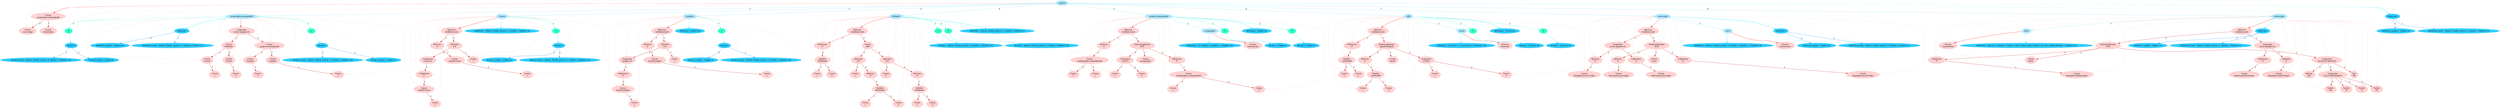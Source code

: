 digraph g{node_19169 [shape="ellipse", style="filled", color="#ffd1d1", fontname="Times", label="Composition
{mouse:$graphics:$}" ]
node_19171 [shape="ellipse", style="filled", color="#ffd1d1", fontname="Times", label="Custom
both$and$" ]
node_19173 [shape="ellipse", style="filled", color="#ffd1d1", fontname="Times", label="Custom
$.mouse" ]
node_19175 [shape="ellipse", style="filled", color="#ffd1d1", fontname="Times", label="Custom
a" ]
node_19178 [shape="ellipse", style="filled", color="#ffd1d1", fontname="Times", label="Custom
$.mouse" ]
node_19180 [shape="ellipse", style="filled", color="#ffd1d1", fontname="Times", label="Custom
b" ]
node_19185 [shape="ellipse", style="filled", color="#ffd1d1", fontname="Times", label="Custom
graphicscontaining$and$" ]
node_19187 [shape="ellipse", style="filled", color="#ffd1d1", fontname="Times", label="Custom
$.graphics" ]
node_19189 [shape="ellipse", style="filled", color="#ffd1d1", fontname="Times", label="Custom
a" ]
node_19192 [shape="ellipse", style="filled", color="#ffd1d1", fontname="Times", label="Custom
$.graphics" ]
node_19194 [shape="ellipse", style="filled", color="#ffd1d1", fontname="Times", label="Custom
b" ]
node_19217 [shape="ellipse", style="filled", color="#ffd1d1", fontname="Times", label="Behaviour
$withbehaviour$" ]
node_19219 [shape="ellipse", style="filled", color="#ffd1d1", fontname="Times", label="Reference
$!" ]
node_19221 [shape="ellipse", style="filled", color="#ffd1d1", fontname="Times", label="Custom
resultof$.mouse" ]
node_19223 [shape="ellipse", style="filled", color="#ffd1d1", fontname="Times", label="Custom
x" ]
node_19227 [shape="ellipse", style="filled", color="#ffd1d1", fontname="Times", label="Affectation
$=$" ]
node_19229 [shape="ellipse", style="filled", color="#ffd1d1", fontname="Times", label="Custom
x" ]
node_19231 [shape="ellipse", style="filled", color="#ffd1d1", fontname="Times", label="Composition
{mouse:$}" ]
node_19233 [shape="ellipse", style="filled", color="#ffd1d1", fontname="Times", label="CoReference
$?" ]
node_19235 [shape="ellipse", style="filled", color="#ffd1d1", fontname="Times", label="Custom
resultof$.mouse" ]
node_19237 [shape="ellipse", style="filled", color="#ffd1d1", fontname="Times", label="Custom
x" ]
node_19262 [shape="ellipse", style="filled", color="#ffd1d1", fontname="Times", label="Behaviour
$withbehaviour$" ]
node_19264 [shape="ellipse", style="filled", color="#ffd1d1", fontname="Times", label="Reference
$!" ]
node_19266 [shape="ellipse", style="filled", color="#ffd1d1", fontname="Times", label="Custom
resultof$.graphics" ]
node_19268 [shape="ellipse", style="filled", color="#ffd1d1", fontname="Times", label="Custom
x" ]
node_19272 [shape="ellipse", style="filled", color="#ffd1d1", fontname="Times", label="Affectation
$=$" ]
node_19274 [shape="ellipse", style="filled", color="#ffd1d1", fontname="Times", label="Custom
x" ]
node_19276 [shape="ellipse", style="filled", color="#ffd1d1", fontname="Times", label="Composition
{graphics:$}" ]
node_19278 [shape="ellipse", style="filled", color="#ffd1d1", fontname="Times", label="CoReference
$?" ]
node_19280 [shape="ellipse", style="filled", color="#ffd1d1", fontname="Times", label="Custom
resultof$.graphics" ]
node_19282 [shape="ellipse", style="filled", color="#ffd1d1", fontname="Times", label="Custom
x" ]
node_19306 [shape="ellipse", style="filled", color="#ffd1d1", fontname="Times", label="Behaviour
$withbehaviour$" ]
node_19308 [shape="ellipse", style="filled", color="#ffd1d1", fontname="Times", label="CoReference
$?" ]
node_19310 [shape="ellipse", style="filled", color="#ffd1d1", fontname="Times", label="Identifier
#both$and$" ]
node_19312 [shape="ellipse", style="filled", color="#ffd1d1", fontname="Times", label="Custom
a" ]
node_19314 [shape="ellipse", style="filled", color="#ffd1d1", fontname="Times", label="Custom
b" ]
node_19319 [shape="ellipse", style="filled", color="#ffd1d1", fontname="Times", label="Custom
all$$" ]
node_19321 [shape="ellipse", style="filled", color="#ffd1d1", fontname="Times", label="Affectation
$=$" ]
node_19323 [shape="ellipse", style="filled", color="#ffd1d1", fontname="Times", label="Custom
a" ]
node_19325 [shape="ellipse", style="filled", color="#ffd1d1", fontname="Times", label="Reference
$!" ]
node_19327 [shape="ellipse", style="filled", color="#ffd1d1", fontname="Times", label="Identifier
#both$and$" ]
node_19329 [shape="ellipse", style="filled", color="#ffd1d1", fontname="Times", label="Custom
a" ]
node_19331 [shape="ellipse", style="filled", color="#ffd1d1", fontname="Times", label="Custom
b" ]
node_19338 [shape="ellipse", style="filled", color="#ffd1d1", fontname="Times", label="Affectation
$=$" ]
node_19340 [shape="ellipse", style="filled", color="#ffd1d1", fontname="Times", label="Custom
b" ]
node_19342 [shape="ellipse", style="filled", color="#ffd1d1", fontname="Times", label="Reference
$!" ]
node_19344 [shape="ellipse", style="filled", color="#ffd1d1", fontname="Times", label="Identifier
#both$and$" ]
node_19346 [shape="ellipse", style="filled", color="#ffd1d1", fontname="Times", label="Custom
a" ]
node_19348 [shape="ellipse", style="filled", color="#ffd1d1", fontname="Times", label="Custom
b" ]
node_19365 [shape="ellipse", style="filled", color="#ffd1d1", fontname="Times", label="Function
functiongroup" ]
node_19382 [shape="ellipse", style="filled", color="#ffd1d1", fontname="Times", label="Behaviour
$withbehaviour$" ]
node_19384 [shape="ellipse", style="filled", color="#ffd1d1", fontname="Times", label="Reference
$!" ]
node_19386 [shape="ellipse", style="filled", color="#ffd1d1", fontname="Times", label="Custom
resultofgraphicscontaining$and$" ]
node_19388 [shape="ellipse", style="filled", color="#ffd1d1", fontname="Times", label="Custom
a" ]
node_19390 [shape="ellipse", style="filled", color="#ffd1d1", fontname="Times", label="Custom
b" ]
node_19395 [shape="ellipse", style="filled", color="#ffd1d1", fontname="Times", label="FunctionApplication
$$=$" ]
node_19397 [shape="ellipse", style="filled", color="#ffd1d1", fontname="Times", label="Custom
groupgraphics" ]
node_19399 [shape="ellipse", style="filled", color="#ffd1d1", fontname="Times", label="Composition
{a:$,b:$}" ]
node_19401 [shape="ellipse", style="filled", color="#ffd1d1", fontname="Times", label="Custom
a" ]
node_19403 [shape="ellipse", style="filled", color="#ffd1d1", fontname="Times", label="Custom
b" ]
node_19407 [shape="ellipse", style="filled", color="#ffd1d1", fontname="Times", label="CoReference
$?" ]
node_19409 [shape="ellipse", style="filled", color="#ffd1d1", fontname="Times", label="Custom
resultofgraphicscontaining$and$" ]
node_19411 [shape="ellipse", style="filled", color="#ffd1d1", fontname="Times", label="Custom
a" ]
node_19413 [shape="ellipse", style="filled", color="#ffd1d1", fontname="Times", label="Custom
b" ]
node_19429 [shape="ellipse", style="filled", color="#ffd1d1", fontname="Times", label="Function
functionall" ]
node_19446 [shape="ellipse", style="filled", color="#ffd1d1", fontname="Times", label="Behaviour
$withbehaviour$" ]
node_19448 [shape="ellipse", style="filled", color="#ffd1d1", fontname="Times", label="CoReference
$?" ]
node_19450 [shape="ellipse", style="filled", color="#ffd1d1", fontname="Times", label="Identifier
variableall$$" ]
node_19452 [shape="ellipse", style="filled", color="#ffd1d1", fontname="Times", label="Custom
a" ]
node_19454 [shape="ellipse", style="filled", color="#ffd1d1", fontname="Times", label="Custom
b" ]
node_19459 [shape="ellipse", style="filled", color="#ffd1d1", fontname="Times", label="FunctionApplication
apply$to$andget$" ]
node_19461 [shape="ellipse", style="filled", color="#ffd1d1", fontname="Times", label="Custom
funcall" ]
node_19463 [shape="ellipse", style="filled", color="#ffd1d1", fontname="Times", label="Reference
$!" ]
node_19465 [shape="ellipse", style="filled", color="#ffd1d1", fontname="Times", label="Identifier
variableall$$" ]
node_19467 [shape="ellipse", style="filled", color="#ffd1d1", fontname="Times", label="Custom
a" ]
node_19469 [shape="ellipse", style="filled", color="#ffd1d1", fontname="Times", label="Custom
b" ]
node_19474 [shape="ellipse", style="filled", color="#ffd1d1", fontname="Times", label="Composition
{a:$b:$}" ]
node_19476 [shape="ellipse", style="filled", color="#ffd1d1", fontname="Times", label="Custom
a" ]
node_19478 [shape="ellipse", style="filled", color="#ffd1d1", fontname="Times", label="Custom
b" ]
node_19493 [shape="ellipse", style="filled", color="#ffd1d1", fontname="Times", label="Function
functioncursor" ]
node_19506 [shape="ellipse", style="filled", color="#ffd1d1", fontname="Times", label="Behaviour
$withbehaviour$" ]
node_19508 [shape="ellipse", style="filled", color="#ffd1d1", fontname="Times", label="Composition
{mouse:$graphics:$}" ]
node_19510 [shape="ellipse", style="filled", color="#ffd1d1", fontname="Times", label="CoReference
$?" ]
node_19512 [shape="ellipse", style="filled", color="#ffd1d1", fontname="Times", label="Custom
themouseforcursorwidget" ]
node_19515 [shape="ellipse", style="filled", color="#ffd1d1", fontname="Times", label="Reference
$!" ]
node_19517 [shape="ellipse", style="filled", color="#ffd1d1", fontname="Times", label="Custom
thegraphicsforcursorwidget" ]
node_19522 [shape="ellipse", style="filled", color="#ffd1d1", fontname="Times", label="FunctionApplication
$$=$" ]
node_19524 [shape="ellipse", style="filled", color="#ffd1d1", fontname="Times", label="Custom
cursor" ]
node_19526 [shape="ellipse", style="filled", color="#ffd1d1", fontname="Times", label="Reference
$!" ]
node_19528 [shape="ellipse", style="filled", color="#ffd1d1", fontname="Times", label="Custom
themouseforcursorwidget" ]
node_19531 [shape="ellipse", style="filled", color="#ffd1d1", fontname="Times", label="CoReference
$?" ]
node_19533 [shape="ellipse", style="filled", color="#ffd1d1", fontname="Times", label="Custom
thegraphicsforcursorwidget" ]
node_19547 [shape="ellipse", style="filled", color="#ffd1d1", fontname="Times", label="Function
functionbutton" ]
node_19560 [shape="ellipse", style="filled", color="#ffd1d1", fontname="Times", label="Behaviour
$withbehaviour$" ]
node_19562 [shape="ellipse", style="filled", color="#ffd1d1", fontname="Times", label="Composition
{mouse:$graphics:$}" ]
node_19564 [shape="ellipse", style="filled", color="#ffd1d1", fontname="Times", label="CoReference
$?" ]
node_19566 [shape="ellipse", style="filled", color="#ffd1d1", fontname="Times", label="Custom
themouseforbuttonwidget" ]
node_19569 [shape="ellipse", style="filled", color="#ffd1d1", fontname="Times", label="Reference
$!" ]
node_19571 [shape="ellipse", style="filled", color="#ffd1d1", fontname="Times", label="Custom
thegraphicsforbuttonwidget" ]
node_19576 [shape="ellipse", style="filled", color="#ffd1d1", fontname="Times", label="FunctionApplication
$$=$" ]
node_19578 [shape="ellipse", style="filled", color="#ffd1d1", fontname="Times", label="Custom
button" ]
node_19580 [shape="ellipse", style="filled", color="#ffd1d1", fontname="Times", label="Composition
{layout:$text:$pushed:$}" ]
node_19582 [shape="ellipse", style="filled", color="#ffd1d1", fontname="Times", label="Composition
{x:$y:$width:$height:$}" ]
node_19584 [shape="ellipse", style="filled", color="#ffd1d1", fontname="Times", label="Number
10" ]
node_19586 [shape="ellipse", style="filled", color="#ffd1d1", fontname="Times", label="Number
10" ]
node_19588 [shape="ellipse", style="filled", color="#ffd1d1", fontname="Times", label="Number
200" ]
node_19590 [shape="ellipse", style="filled", color="#ffd1d1", fontname="Times", label="Number
100" ]
node_19596 [shape="ellipse", style="filled", color="#ffd1d1", fontname="Times", label="Text
OK" ]
node_19598 [shape="ellipse", style="filled", color="#ffd1d1", fontname="Times", label="Boolean
false" ]
node_19603 [shape="ellipse", style="filled", color="#ffd1d1", fontname="Times", label="CoReference
$?" ]
node_19605 [shape="ellipse", style="filled", color="#ffd1d1", fontname="Times", label="Custom
thegraphicsforbuttonwidget" ]
node_19631 [shape="ellipse", style="filled", color="#ffd1d1", fontname="Times", label="Custom
groupwidgetcontaining$and$" ]
node_19633 [shape="ellipse", style="filled", color="#ffd1d1", fontname="Times", label="Custom
buttonwidget" ]
node_19635 [shape="ellipse", style="filled", color="#ffd1d1", fontname="Times", label="Custom
cursorwidget" ]
node_19136 [shape="ellipse", style="filled", color="#afe7ff", fontname="Times", label="simpleUI" ]
node_19137 [shape="ellipse", style="filled", color="#afe7ff", fontname="Times", label="groupwidgetcontaining$and$" ]
node_19202 [shape="ellipse", style="filled", color="#afe7ff", fontname="Times", label="$.mouse" ]
node_19247 [shape="ellipse", style="filled", color="#afe7ff", fontname="Times", label="$.graphics" ]
node_19292 [shape="ellipse", style="filled", color="#afe7ff", fontname="Times", label="both$and$" ]
node_19360 [shape="ellipse", style="filled", color="#afe7ff", fontname="Times", label="graphicscontaining$and$" ]
node_19361 [shape="ellipse", style="filled", color="#afe7ff", fontname="Times", label="groupgraphics" ]
node_19424 [shape="ellipse", style="filled", color="#afe7ff", fontname="Times", label="all$$" ]
node_19425 [shape="ellipse", style="filled", color="#afe7ff", fontname="Times", label="funcall" ]
node_19488 [shape="ellipse", style="filled", color="#afe7ff", fontname="Times", label="cursorwidget" ]
node_19489 [shape="ellipse", style="filled", color="#afe7ff", fontname="Times", label="cursor" ]
node_19542 [shape="ellipse", style="filled", color="#afe7ff", fontname="Times", label="buttonwidget" ]
node_19543 [shape="ellipse", style="filled", color="#afe7ff", fontname="Times", label="button" ]
node_19138 [shape="ellipse", style="filled", color="#2fffc7", fontname="Times", label="a" ]
node_19148 [shape="ellipse", style="filled", color="#2fffc7", fontname="Times", label="b" ]
node_19203 [shape="ellipse", style="filled", color="#2fffc7", fontname="Times", label="x" ]
node_19248 [shape="ellipse", style="filled", color="#2fffc7", fontname="Times", label="x" ]
node_19293 [shape="ellipse", style="filled", color="#2fffc7", fontname="Times", label="a" ]
node_19297 [shape="ellipse", style="filled", color="#2fffc7", fontname="Times", label="b" ]
node_19369 [shape="ellipse", style="filled", color="#2fffc7", fontname="Times", label="a" ]
node_19373 [shape="ellipse", style="filled", color="#2fffc7", fontname="Times", label="b" ]
node_19433 [shape="ellipse", style="filled", color="#2fffc7", fontname="Times", label="a" ]
node_19437 [shape="ellipse", style="filled", color="#2fffc7", fontname="Times", label="b" ]
node_19139 [shape="ellipse", style="filled", color="#2fcdff", fontname="Times", label="theArgs.a" ]
node_19140 [shape="ellipse", style="filled", color="#2fcdff", fontname="Times", label="theArgs.a.mouse : {buttons: Number, position: {x: Number, y: Number}} out" ]
node_19142 [shape="ellipse", style="filled", color="#2fcdff", fontname="Times", label="theArgs.a.graphics : Graphics in" ]
node_19149 [shape="ellipse", style="filled", color="#2fcdff", fontname="Times", label="theArgs.b" ]
node_19150 [shape="ellipse", style="filled", color="#2fcdff", fontname="Times", label="theArgs.b.mouse : {buttons: Number, position: {x: Number, y: Number}} out" ]
node_19152 [shape="ellipse", style="filled", color="#2fcdff", fontname="Times", label="theArgs.b.graphics : Graphics in" ]
node_19160 [shape="ellipse", style="filled", color="#2fcdff", fontname="Times", label="theInterface" ]
node_19161 [shape="ellipse", style="filled", color="#2fcdff", fontname="Times", label="theInterface.mouse : {buttons: Number, position: {x: Number, y: Number}} in" ]
node_19163 [shape="ellipse", style="filled", color="#2fcdff", fontname="Times", label="theInterface.graphics : Graphics out" ]
node_19204 [shape="ellipse", style="filled", color="#2fcdff", fontname="Times", label="theArgs.x" ]
node_19205 [shape="ellipse", style="filled", color="#2fcdff", fontname="Times", label="theArgs.x.mouse : {buttons: Number, position: {x: Number, y: Number}} out" ]
node_19207 [shape="ellipse", style="filled", color="#2fcdff", fontname="Times", label="theArgs.x.graphics : Graphics in" ]
node_19214 [shape="ellipse", style="filled", color="#2fcdff", fontname="Times", label="theInterface : {buttons: Number, position: {x: Number, y: Number}} in" ]
node_19249 [shape="ellipse", style="filled", color="#2fcdff", fontname="Times", label="theArgs.x" ]
node_19250 [shape="ellipse", style="filled", color="#2fcdff", fontname="Times", label="theArgs.x.mouse : {buttons: Number, position: {x: Number, y: Number}} out" ]
node_19252 [shape="ellipse", style="filled", color="#2fcdff", fontname="Times", label="theArgs.x.graphics : Graphics in" ]
node_19259 [shape="ellipse", style="filled", color="#2fcdff", fontname="Times", label="theInterface : Graphics out" ]
node_19294 [shape="ellipse", style="filled", color="#2fcdff", fontname="Times", label="theArgs.a : {buttons: Number, position: {x: Number, y: Number}} out" ]
node_19298 [shape="ellipse", style="filled", color="#2fcdff", fontname="Times", label="theArgs.b : {buttons: Number, position: {x: Number, y: Number}} out" ]
node_19303 [shape="ellipse", style="filled", color="#2fcdff", fontname="Times", label="theInterface : {buttons: Number, position: {x: Number, y: Number}} in" ]
node_19362 [shape="ellipse", style="filled", color="#2fcdff", fontname="Times", label="theInterface : {{a: Graphics, b: Graphics} -> Graphics} out" ]
node_19370 [shape="ellipse", style="filled", color="#2fcdff", fontname="Times", label="theArgs.a : Graphics in" ]
node_19374 [shape="ellipse", style="filled", color="#2fcdff", fontname="Times", label="theArgs.b : Graphics in" ]
node_19379 [shape="ellipse", style="filled", color="#2fcdff", fontname="Times", label="theInterface : Graphics out" ]
node_19426 [shape="ellipse", style="filled", color="#2fcdff", fontname="Times", label="theInterface : {Activation -> {a: Activation, b: Activation}} out" ]
node_19434 [shape="ellipse", style="filled", color="#2fcdff", fontname="Times", label="theArgs.a : Activation out" ]
node_19438 [shape="ellipse", style="filled", color="#2fcdff", fontname="Times", label="theArgs.b : Activation out" ]
node_19443 [shape="ellipse", style="filled", color="#2fcdff", fontname="Times", label="theInterface : Activation in" ]
node_19490 [shape="ellipse", style="filled", color="#2fcdff", fontname="Times", label="theInterface : {{buttons: Number, position: {x: Number, y: Number}} -> Graphics} out" ]
node_19497 [shape="ellipse", style="filled", color="#2fcdff", fontname="Times", label="theInterface" ]
node_19498 [shape="ellipse", style="filled", color="#2fcdff", fontname="Times", label="theInterface.mouse : {buttons: Number, position: {x: Number, y: Number}} in" ]
node_19500 [shape="ellipse", style="filled", color="#2fcdff", fontname="Times", label="theInterface.graphics : Graphics out" ]
node_19544 [shape="ellipse", style="filled", color="#2fcdff", fontname="Times", label="theInterface : {{layout: {x: Number, y: Number, width: Number, height: Number}, text: Text, pushed: Boolean} -> Graphics} out" ]
node_19551 [shape="ellipse", style="filled", color="#2fcdff", fontname="Times", label="theInterface" ]
node_19552 [shape="ellipse", style="filled", color="#2fcdff", fontname="Times", label="theInterface.mouse : {buttons: Number, position: {x: Number, y: Number}} in" ]
node_19554 [shape="ellipse", style="filled", color="#2fcdff", fontname="Times", label="theInterface.graphics : Graphics out" ]
node_19622 [shape="ellipse", style="filled", color="#2fcdff", fontname="Times", label="theInterface" ]
node_19623 [shape="ellipse", style="filled", color="#2fcdff", fontname="Times", label="theInterface.mouse : {buttons: Number, position: {x: Number, y: Number}} in" ]
node_19625 [shape="ellipse", style="filled", color="#2fcdff", fontname="Times", label="theInterface.graphics : Graphics out" ]
node_19173 -> node_19175 [dir=forward, arrowHead=normal, fontname="Times-Italic", arrowsize=1, color="#d00000", label="1",  headlabel="", taillabel="" ]
node_19178 -> node_19180 [dir=forward, arrowHead=normal, fontname="Times-Italic", arrowsize=1, color="#d00000", label="1",  headlabel="", taillabel="" ]
node_19171 -> node_19173 [dir=forward, arrowHead=normal, fontname="Times-Italic", arrowsize=1, color="#d00000", label="1",  headlabel="", taillabel="" ]
node_19171 -> node_19178 [dir=forward, arrowHead=normal, fontname="Times-Italic", arrowsize=1, color="#d00000", label="2",  headlabel="", taillabel="" ]
node_19187 -> node_19189 [dir=forward, arrowHead=normal, fontname="Times-Italic", arrowsize=1, color="#d00000", label="1",  headlabel="", taillabel="" ]
node_19192 -> node_19194 [dir=forward, arrowHead=normal, fontname="Times-Italic", arrowsize=1, color="#d00000", label="1",  headlabel="", taillabel="" ]
node_19185 -> node_19187 [dir=forward, arrowHead=normal, fontname="Times-Italic", arrowsize=1, color="#d00000", label="1",  headlabel="", taillabel="" ]
node_19185 -> node_19192 [dir=forward, arrowHead=normal, fontname="Times-Italic", arrowsize=1, color="#d00000", label="2",  headlabel="", taillabel="" ]
node_19169 -> node_19171 [dir=forward, arrowHead=normal, fontname="Times-Italic", arrowsize=1, color="#d00000", label="1",  headlabel="", taillabel="" ]
node_19169 -> node_19185 [dir=forward, arrowHead=normal, fontname="Times-Italic", arrowsize=1, color="#d00000", label="2",  headlabel="", taillabel="" ]
node_19221 -> node_19223 [dir=forward, arrowHead=normal, fontname="Times-Italic", arrowsize=1, color="#d00000", label="1",  headlabel="", taillabel="" ]
node_19219 -> node_19221 [dir=forward, arrowHead=normal, fontname="Times-Italic", arrowsize=1, color="#d00000", label="1",  headlabel="", taillabel="" ]
node_19235 -> node_19237 [dir=forward, arrowHead=normal, fontname="Times-Italic", arrowsize=1, color="#d00000", label="1",  headlabel="", taillabel="" ]
node_19233 -> node_19235 [dir=forward, arrowHead=normal, fontname="Times-Italic", arrowsize=1, color="#d00000", label="1",  headlabel="", taillabel="" ]
node_19231 -> node_19233 [dir=forward, arrowHead=normal, fontname="Times-Italic", arrowsize=1, color="#d00000", label="1",  headlabel="", taillabel="" ]
node_19227 -> node_19229 [dir=forward, arrowHead=normal, fontname="Times-Italic", arrowsize=1, color="#d00000", label="1",  headlabel="", taillabel="" ]
node_19227 -> node_19231 [dir=forward, arrowHead=normal, fontname="Times-Italic", arrowsize=1, color="#d00000", label="2",  headlabel="", taillabel="" ]
node_19217 -> node_19219 [dir=forward, arrowHead=normal, fontname="Times-Italic", arrowsize=1, color="#d00000", label="1",  headlabel="", taillabel="" ]
node_19217 -> node_19227 [dir=forward, arrowHead=normal, fontname="Times-Italic", arrowsize=1, color="#d00000", label="2",  headlabel="", taillabel="" ]
node_19266 -> node_19268 [dir=forward, arrowHead=normal, fontname="Times-Italic", arrowsize=1, color="#d00000", label="1",  headlabel="", taillabel="" ]
node_19264 -> node_19266 [dir=forward, arrowHead=normal, fontname="Times-Italic", arrowsize=1, color="#d00000", label="1",  headlabel="", taillabel="" ]
node_19280 -> node_19282 [dir=forward, arrowHead=normal, fontname="Times-Italic", arrowsize=1, color="#d00000", label="1",  headlabel="", taillabel="" ]
node_19278 -> node_19280 [dir=forward, arrowHead=normal, fontname="Times-Italic", arrowsize=1, color="#d00000", label="1",  headlabel="", taillabel="" ]
node_19276 -> node_19278 [dir=forward, arrowHead=normal, fontname="Times-Italic", arrowsize=1, color="#d00000", label="1",  headlabel="", taillabel="" ]
node_19272 -> node_19274 [dir=forward, arrowHead=normal, fontname="Times-Italic", arrowsize=1, color="#d00000", label="1",  headlabel="", taillabel="" ]
node_19272 -> node_19276 [dir=forward, arrowHead=normal, fontname="Times-Italic", arrowsize=1, color="#d00000", label="2",  headlabel="", taillabel="" ]
node_19262 -> node_19264 [dir=forward, arrowHead=normal, fontname="Times-Italic", arrowsize=1, color="#d00000", label="1",  headlabel="", taillabel="" ]
node_19262 -> node_19272 [dir=forward, arrowHead=normal, fontname="Times-Italic", arrowsize=1, color="#d00000", label="2",  headlabel="", taillabel="" ]
node_19310 -> node_19312 [dir=forward, arrowHead=normal, fontname="Times-Italic", arrowsize=1, color="#d00000", label="1",  headlabel="", taillabel="" ]
node_19310 -> node_19314 [dir=forward, arrowHead=normal, fontname="Times-Italic", arrowsize=1, color="#d00000", label="2",  headlabel="", taillabel="" ]
node_19308 -> node_19310 [dir=forward, arrowHead=normal, fontname="Times-Italic", arrowsize=1, color="#d00000", label="1",  headlabel="", taillabel="" ]
node_19327 -> node_19329 [dir=forward, arrowHead=normal, fontname="Times-Italic", arrowsize=1, color="#d00000", label="1",  headlabel="", taillabel="" ]
node_19327 -> node_19331 [dir=forward, arrowHead=normal, fontname="Times-Italic", arrowsize=1, color="#d00000", label="2",  headlabel="", taillabel="" ]
node_19325 -> node_19327 [dir=forward, arrowHead=normal, fontname="Times-Italic", arrowsize=1, color="#d00000", label="1",  headlabel="", taillabel="" ]
node_19321 -> node_19323 [dir=forward, arrowHead=normal, fontname="Times-Italic", arrowsize=1, color="#d00000", label="1",  headlabel="", taillabel="" ]
node_19321 -> node_19325 [dir=forward, arrowHead=normal, fontname="Times-Italic", arrowsize=1, color="#d00000", label="2",  headlabel="", taillabel="" ]
node_19344 -> node_19346 [dir=forward, arrowHead=normal, fontname="Times-Italic", arrowsize=1, color="#d00000", label="1",  headlabel="", taillabel="" ]
node_19344 -> node_19348 [dir=forward, arrowHead=normal, fontname="Times-Italic", arrowsize=1, color="#d00000", label="2",  headlabel="", taillabel="" ]
node_19342 -> node_19344 [dir=forward, arrowHead=normal, fontname="Times-Italic", arrowsize=1, color="#d00000", label="1",  headlabel="", taillabel="" ]
node_19338 -> node_19340 [dir=forward, arrowHead=normal, fontname="Times-Italic", arrowsize=1, color="#d00000", label="1",  headlabel="", taillabel="" ]
node_19338 -> node_19342 [dir=forward, arrowHead=normal, fontname="Times-Italic", arrowsize=1, color="#d00000", label="2",  headlabel="", taillabel="" ]
node_19319 -> node_19321 [dir=forward, arrowHead=normal, fontname="Times-Italic", arrowsize=1, color="#d00000", label="1",  headlabel="", taillabel="" ]
node_19319 -> node_19338 [dir=forward, arrowHead=normal, fontname="Times-Italic", arrowsize=1, color="#d00000", label="2",  headlabel="", taillabel="" ]
node_19306 -> node_19308 [dir=forward, arrowHead=normal, fontname="Times-Italic", arrowsize=1, color="#d00000", label="1",  headlabel="", taillabel="" ]
node_19306 -> node_19319 [dir=forward, arrowHead=normal, fontname="Times-Italic", arrowsize=1, color="#d00000", label="2",  headlabel="", taillabel="" ]
node_19386 -> node_19388 [dir=forward, arrowHead=normal, fontname="Times-Italic", arrowsize=1, color="#d00000", label="1",  headlabel="", taillabel="" ]
node_19386 -> node_19390 [dir=forward, arrowHead=normal, fontname="Times-Italic", arrowsize=1, color="#d00000", label="2",  headlabel="", taillabel="" ]
node_19384 -> node_19386 [dir=forward, arrowHead=normal, fontname="Times-Italic", arrowsize=1, color="#d00000", label="1",  headlabel="", taillabel="" ]
node_19399 -> node_19401 [dir=forward, arrowHead=normal, fontname="Times-Italic", arrowsize=1, color="#d00000", label="1",  headlabel="", taillabel="" ]
node_19399 -> node_19403 [dir=forward, arrowHead=normal, fontname="Times-Italic", arrowsize=1, color="#d00000", label="2",  headlabel="", taillabel="" ]
node_19409 -> node_19411 [dir=forward, arrowHead=normal, fontname="Times-Italic", arrowsize=1, color="#d00000", label="1",  headlabel="", taillabel="" ]
node_19409 -> node_19413 [dir=forward, arrowHead=normal, fontname="Times-Italic", arrowsize=1, color="#d00000", label="2",  headlabel="", taillabel="" ]
node_19407 -> node_19409 [dir=forward, arrowHead=normal, fontname="Times-Italic", arrowsize=1, color="#d00000", label="1",  headlabel="", taillabel="" ]
node_19395 -> node_19397 [dir=forward, arrowHead=normal, fontname="Times-Italic", arrowsize=1, color="#d00000", label="1",  headlabel="", taillabel="" ]
node_19395 -> node_19399 [dir=forward, arrowHead=normal, fontname="Times-Italic", arrowsize=1, color="#d00000", label="2",  headlabel="", taillabel="" ]
node_19395 -> node_19407 [dir=forward, arrowHead=normal, fontname="Times-Italic", arrowsize=1, color="#d00000", label="3",  headlabel="", taillabel="" ]
node_19382 -> node_19384 [dir=forward, arrowHead=normal, fontname="Times-Italic", arrowsize=1, color="#d00000", label="1",  headlabel="", taillabel="" ]
node_19382 -> node_19395 [dir=forward, arrowHead=normal, fontname="Times-Italic", arrowsize=1, color="#d00000", label="2",  headlabel="", taillabel="" ]
node_19450 -> node_19452 [dir=forward, arrowHead=normal, fontname="Times-Italic", arrowsize=1, color="#d00000", label="1",  headlabel="", taillabel="" ]
node_19450 -> node_19454 [dir=forward, arrowHead=normal, fontname="Times-Italic", arrowsize=1, color="#d00000", label="2",  headlabel="", taillabel="" ]
node_19448 -> node_19450 [dir=forward, arrowHead=normal, fontname="Times-Italic", arrowsize=1, color="#d00000", label="1",  headlabel="", taillabel="" ]
node_19465 -> node_19467 [dir=forward, arrowHead=normal, fontname="Times-Italic", arrowsize=1, color="#d00000", label="1",  headlabel="", taillabel="" ]
node_19465 -> node_19469 [dir=forward, arrowHead=normal, fontname="Times-Italic", arrowsize=1, color="#d00000", label="2",  headlabel="", taillabel="" ]
node_19463 -> node_19465 [dir=forward, arrowHead=normal, fontname="Times-Italic", arrowsize=1, color="#d00000", label="1",  headlabel="", taillabel="" ]
node_19474 -> node_19476 [dir=forward, arrowHead=normal, fontname="Times-Italic", arrowsize=1, color="#d00000", label="1",  headlabel="", taillabel="" ]
node_19474 -> node_19478 [dir=forward, arrowHead=normal, fontname="Times-Italic", arrowsize=1, color="#d00000", label="2",  headlabel="", taillabel="" ]
node_19459 -> node_19461 [dir=forward, arrowHead=normal, fontname="Times-Italic", arrowsize=1, color="#d00000", label="1",  headlabel="", taillabel="" ]
node_19459 -> node_19463 [dir=forward, arrowHead=normal, fontname="Times-Italic", arrowsize=1, color="#d00000", label="2",  headlabel="", taillabel="" ]
node_19459 -> node_19474 [dir=forward, arrowHead=normal, fontname="Times-Italic", arrowsize=1, color="#d00000", label="3",  headlabel="", taillabel="" ]
node_19446 -> node_19448 [dir=forward, arrowHead=normal, fontname="Times-Italic", arrowsize=1, color="#d00000", label="1",  headlabel="", taillabel="" ]
node_19446 -> node_19459 [dir=forward, arrowHead=normal, fontname="Times-Italic", arrowsize=1, color="#d00000", label="2",  headlabel="", taillabel="" ]
node_19510 -> node_19512 [dir=forward, arrowHead=normal, fontname="Times-Italic", arrowsize=1, color="#d00000", label="1",  headlabel="", taillabel="" ]
node_19515 -> node_19517 [dir=forward, arrowHead=normal, fontname="Times-Italic", arrowsize=1, color="#d00000", label="1",  headlabel="", taillabel="" ]
node_19508 -> node_19510 [dir=forward, arrowHead=normal, fontname="Times-Italic", arrowsize=1, color="#d00000", label="1",  headlabel="", taillabel="" ]
node_19508 -> node_19515 [dir=forward, arrowHead=normal, fontname="Times-Italic", arrowsize=1, color="#d00000", label="2",  headlabel="", taillabel="" ]
node_19526 -> node_19528 [dir=forward, arrowHead=normal, fontname="Times-Italic", arrowsize=1, color="#d00000", label="1",  headlabel="", taillabel="" ]
node_19531 -> node_19533 [dir=forward, arrowHead=normal, fontname="Times-Italic", arrowsize=1, color="#d00000", label="1",  headlabel="", taillabel="" ]
node_19522 -> node_19524 [dir=forward, arrowHead=normal, fontname="Times-Italic", arrowsize=1, color="#d00000", label="1",  headlabel="", taillabel="" ]
node_19522 -> node_19526 [dir=forward, arrowHead=normal, fontname="Times-Italic", arrowsize=1, color="#d00000", label="2",  headlabel="", taillabel="" ]
node_19522 -> node_19531 [dir=forward, arrowHead=normal, fontname="Times-Italic", arrowsize=1, color="#d00000", label="3",  headlabel="", taillabel="" ]
node_19506 -> node_19508 [dir=forward, arrowHead=normal, fontname="Times-Italic", arrowsize=1, color="#d00000", label="1",  headlabel="", taillabel="" ]
node_19506 -> node_19522 [dir=forward, arrowHead=normal, fontname="Times-Italic", arrowsize=1, color="#d00000", label="2",  headlabel="", taillabel="" ]
node_19564 -> node_19566 [dir=forward, arrowHead=normal, fontname="Times-Italic", arrowsize=1, color="#d00000", label="1",  headlabel="", taillabel="" ]
node_19569 -> node_19571 [dir=forward, arrowHead=normal, fontname="Times-Italic", arrowsize=1, color="#d00000", label="1",  headlabel="", taillabel="" ]
node_19562 -> node_19564 [dir=forward, arrowHead=normal, fontname="Times-Italic", arrowsize=1, color="#d00000", label="1",  headlabel="", taillabel="" ]
node_19562 -> node_19569 [dir=forward, arrowHead=normal, fontname="Times-Italic", arrowsize=1, color="#d00000", label="2",  headlabel="", taillabel="" ]
node_19582 -> node_19584 [dir=forward, arrowHead=normal, fontname="Times-Italic", arrowsize=1, color="#d00000", label="1",  headlabel="", taillabel="" ]
node_19582 -> node_19586 [dir=forward, arrowHead=normal, fontname="Times-Italic", arrowsize=1, color="#d00000", label="2",  headlabel="", taillabel="" ]
node_19582 -> node_19588 [dir=forward, arrowHead=normal, fontname="Times-Italic", arrowsize=1, color="#d00000", label="3",  headlabel="", taillabel="" ]
node_19582 -> node_19590 [dir=forward, arrowHead=normal, fontname="Times-Italic", arrowsize=1, color="#d00000", label="4",  headlabel="", taillabel="" ]
node_19580 -> node_19582 [dir=forward, arrowHead=normal, fontname="Times-Italic", arrowsize=1, color="#d00000", label="1",  headlabel="", taillabel="" ]
node_19580 -> node_19596 [dir=forward, arrowHead=normal, fontname="Times-Italic", arrowsize=1, color="#d00000", label="2",  headlabel="", taillabel="" ]
node_19580 -> node_19598 [dir=forward, arrowHead=normal, fontname="Times-Italic", arrowsize=1, color="#d00000", label="3",  headlabel="", taillabel="" ]
node_19603 -> node_19605 [dir=forward, arrowHead=normal, fontname="Times-Italic", arrowsize=1, color="#d00000", label="1",  headlabel="", taillabel="" ]
node_19576 -> node_19578 [dir=forward, arrowHead=normal, fontname="Times-Italic", arrowsize=1, color="#d00000", label="1",  headlabel="", taillabel="" ]
node_19576 -> node_19580 [dir=forward, arrowHead=normal, fontname="Times-Italic", arrowsize=1, color="#d00000", label="2",  headlabel="", taillabel="" ]
node_19576 -> node_19603 [dir=forward, arrowHead=normal, fontname="Times-Italic", arrowsize=1, color="#d00000", label="3",  headlabel="", taillabel="" ]
node_19560 -> node_19562 [dir=forward, arrowHead=normal, fontname="Times-Italic", arrowsize=1, color="#d00000", label="1",  headlabel="", taillabel="" ]
node_19560 -> node_19576 [dir=forward, arrowHead=normal, fontname="Times-Italic", arrowsize=1, color="#d00000", label="2",  headlabel="", taillabel="" ]
node_19631 -> node_19633 [dir=forward, arrowHead=normal, fontname="Times-Italic", arrowsize=1, color="#d00000", label="1",  headlabel="", taillabel="" ]
node_19631 -> node_19635 [dir=forward, arrowHead=normal, fontname="Times-Italic", arrowsize=1, color="#d00000", label="2",  headlabel="", taillabel="" ]
node_19137 -> node_19169 [dir=forward, arrowHead=normal, fontname="Times-Italic", arrowsize=1, color="#ff0000", label="",  headlabel="", taillabel="" ]
node_19202 -> node_19217 [dir=forward, arrowHead=normal, fontname="Times-Italic", arrowsize=1, color="#ff0000", label="",  headlabel="", taillabel="" ]
node_19247 -> node_19262 [dir=forward, arrowHead=normal, fontname="Times-Italic", arrowsize=1, color="#ff0000", label="",  headlabel="", taillabel="" ]
node_19292 -> node_19306 [dir=forward, arrowHead=normal, fontname="Times-Italic", arrowsize=1, color="#ff0000", label="",  headlabel="", taillabel="" ]
node_19361 -> node_19365 [dir=forward, arrowHead=normal, fontname="Times-Italic", arrowsize=1, color="#ff0000", label="",  headlabel="", taillabel="" ]
node_19360 -> node_19382 [dir=forward, arrowHead=normal, fontname="Times-Italic", arrowsize=1, color="#ff0000", label="",  headlabel="", taillabel="" ]
node_19425 -> node_19429 [dir=forward, arrowHead=normal, fontname="Times-Italic", arrowsize=1, color="#ff0000", label="",  headlabel="", taillabel="" ]
node_19424 -> node_19446 [dir=forward, arrowHead=normal, fontname="Times-Italic", arrowsize=1, color="#ff0000", label="",  headlabel="", taillabel="" ]
node_19489 -> node_19493 [dir=forward, arrowHead=normal, fontname="Times-Italic", arrowsize=1, color="#ff0000", label="",  headlabel="", taillabel="" ]
node_19488 -> node_19506 [dir=forward, arrowHead=normal, fontname="Times-Italic", arrowsize=1, color="#ff0000", label="",  headlabel="", taillabel="" ]
node_19543 -> node_19547 [dir=forward, arrowHead=normal, fontname="Times-Italic", arrowsize=1, color="#ff0000", label="",  headlabel="", taillabel="" ]
node_19542 -> node_19560 [dir=forward, arrowHead=normal, fontname="Times-Italic", arrowsize=1, color="#ff0000", label="",  headlabel="", taillabel="" ]
node_19136 -> node_19631 [dir=forward, arrowHead=normal, fontname="Times-Italic", arrowsize=1, color="#ff0000", label="",  headlabel="", taillabel="" ]
node_19137 -> node_19169 [dir=forward, arrowHead=normal, fontname="Times-Italic", arrowsize=1, color="#ffd5d5", label="",  headlabel="", taillabel="" ]
node_19137 -> node_19171 [dir=forward, arrowHead=normal, fontname="Times-Italic", arrowsize=1, color="#ffd5d5", label="",  headlabel="", taillabel="" ]
node_19137 -> node_19173 [dir=forward, arrowHead=normal, fontname="Times-Italic", arrowsize=1, color="#ffd5d5", label="",  headlabel="", taillabel="" ]
node_19137 -> node_19175 [dir=forward, arrowHead=normal, fontname="Times-Italic", arrowsize=1, color="#ffd5d5", label="",  headlabel="", taillabel="" ]
node_19137 -> node_19178 [dir=forward, arrowHead=normal, fontname="Times-Italic", arrowsize=1, color="#ffd5d5", label="",  headlabel="", taillabel="" ]
node_19137 -> node_19180 [dir=forward, arrowHead=normal, fontname="Times-Italic", arrowsize=1, color="#ffd5d5", label="",  headlabel="", taillabel="" ]
node_19137 -> node_19185 [dir=forward, arrowHead=normal, fontname="Times-Italic", arrowsize=1, color="#ffd5d5", label="",  headlabel="", taillabel="" ]
node_19137 -> node_19187 [dir=forward, arrowHead=normal, fontname="Times-Italic", arrowsize=1, color="#ffd5d5", label="",  headlabel="", taillabel="" ]
node_19137 -> node_19189 [dir=forward, arrowHead=normal, fontname="Times-Italic", arrowsize=1, color="#ffd5d5", label="",  headlabel="", taillabel="" ]
node_19137 -> node_19192 [dir=forward, arrowHead=normal, fontname="Times-Italic", arrowsize=1, color="#ffd5d5", label="",  headlabel="", taillabel="" ]
node_19137 -> node_19194 [dir=forward, arrowHead=normal, fontname="Times-Italic", arrowsize=1, color="#ffd5d5", label="",  headlabel="", taillabel="" ]
node_19202 -> node_19217 [dir=forward, arrowHead=normal, fontname="Times-Italic", arrowsize=1, color="#ffd5d5", label="",  headlabel="", taillabel="" ]
node_19202 -> node_19219 [dir=forward, arrowHead=normal, fontname="Times-Italic", arrowsize=1, color="#ffd5d5", label="",  headlabel="", taillabel="" ]
node_19202 -> node_19221 [dir=forward, arrowHead=normal, fontname="Times-Italic", arrowsize=1, color="#ffd5d5", label="",  headlabel="", taillabel="" ]
node_19202 -> node_19223 [dir=forward, arrowHead=normal, fontname="Times-Italic", arrowsize=1, color="#ffd5d5", label="",  headlabel="", taillabel="" ]
node_19202 -> node_19227 [dir=forward, arrowHead=normal, fontname="Times-Italic", arrowsize=1, color="#ffd5d5", label="",  headlabel="", taillabel="" ]
node_19202 -> node_19229 [dir=forward, arrowHead=normal, fontname="Times-Italic", arrowsize=1, color="#ffd5d5", label="",  headlabel="", taillabel="" ]
node_19202 -> node_19231 [dir=forward, arrowHead=normal, fontname="Times-Italic", arrowsize=1, color="#ffd5d5", label="",  headlabel="", taillabel="" ]
node_19202 -> node_19233 [dir=forward, arrowHead=normal, fontname="Times-Italic", arrowsize=1, color="#ffd5d5", label="",  headlabel="", taillabel="" ]
node_19202 -> node_19235 [dir=forward, arrowHead=normal, fontname="Times-Italic", arrowsize=1, color="#ffd5d5", label="",  headlabel="", taillabel="" ]
node_19202 -> node_19237 [dir=forward, arrowHead=normal, fontname="Times-Italic", arrowsize=1, color="#ffd5d5", label="",  headlabel="", taillabel="" ]
node_19247 -> node_19262 [dir=forward, arrowHead=normal, fontname="Times-Italic", arrowsize=1, color="#ffd5d5", label="",  headlabel="", taillabel="" ]
node_19247 -> node_19264 [dir=forward, arrowHead=normal, fontname="Times-Italic", arrowsize=1, color="#ffd5d5", label="",  headlabel="", taillabel="" ]
node_19247 -> node_19266 [dir=forward, arrowHead=normal, fontname="Times-Italic", arrowsize=1, color="#ffd5d5", label="",  headlabel="", taillabel="" ]
node_19247 -> node_19268 [dir=forward, arrowHead=normal, fontname="Times-Italic", arrowsize=1, color="#ffd5d5", label="",  headlabel="", taillabel="" ]
node_19247 -> node_19272 [dir=forward, arrowHead=normal, fontname="Times-Italic", arrowsize=1, color="#ffd5d5", label="",  headlabel="", taillabel="" ]
node_19247 -> node_19274 [dir=forward, arrowHead=normal, fontname="Times-Italic", arrowsize=1, color="#ffd5d5", label="",  headlabel="", taillabel="" ]
node_19247 -> node_19276 [dir=forward, arrowHead=normal, fontname="Times-Italic", arrowsize=1, color="#ffd5d5", label="",  headlabel="", taillabel="" ]
node_19247 -> node_19278 [dir=forward, arrowHead=normal, fontname="Times-Italic", arrowsize=1, color="#ffd5d5", label="",  headlabel="", taillabel="" ]
node_19247 -> node_19280 [dir=forward, arrowHead=normal, fontname="Times-Italic", arrowsize=1, color="#ffd5d5", label="",  headlabel="", taillabel="" ]
node_19247 -> node_19282 [dir=forward, arrowHead=normal, fontname="Times-Italic", arrowsize=1, color="#ffd5d5", label="",  headlabel="", taillabel="" ]
node_19292 -> node_19306 [dir=forward, arrowHead=normal, fontname="Times-Italic", arrowsize=1, color="#ffd5d5", label="",  headlabel="", taillabel="" ]
node_19292 -> node_19308 [dir=forward, arrowHead=normal, fontname="Times-Italic", arrowsize=1, color="#ffd5d5", label="",  headlabel="", taillabel="" ]
node_19292 -> node_19310 [dir=forward, arrowHead=normal, fontname="Times-Italic", arrowsize=1, color="#ffd5d5", label="",  headlabel="", taillabel="" ]
node_19292 -> node_19312 [dir=forward, arrowHead=normal, fontname="Times-Italic", arrowsize=1, color="#ffd5d5", label="",  headlabel="", taillabel="" ]
node_19292 -> node_19314 [dir=forward, arrowHead=normal, fontname="Times-Italic", arrowsize=1, color="#ffd5d5", label="",  headlabel="", taillabel="" ]
node_19292 -> node_19319 [dir=forward, arrowHead=normal, fontname="Times-Italic", arrowsize=1, color="#ffd5d5", label="",  headlabel="", taillabel="" ]
node_19292 -> node_19321 [dir=forward, arrowHead=normal, fontname="Times-Italic", arrowsize=1, color="#ffd5d5", label="",  headlabel="", taillabel="" ]
node_19292 -> node_19323 [dir=forward, arrowHead=normal, fontname="Times-Italic", arrowsize=1, color="#ffd5d5", label="",  headlabel="", taillabel="" ]
node_19292 -> node_19325 [dir=forward, arrowHead=normal, fontname="Times-Italic", arrowsize=1, color="#ffd5d5", label="",  headlabel="", taillabel="" ]
node_19292 -> node_19327 [dir=forward, arrowHead=normal, fontname="Times-Italic", arrowsize=1, color="#ffd5d5", label="",  headlabel="", taillabel="" ]
node_19292 -> node_19329 [dir=forward, arrowHead=normal, fontname="Times-Italic", arrowsize=1, color="#ffd5d5", label="",  headlabel="", taillabel="" ]
node_19292 -> node_19331 [dir=forward, arrowHead=normal, fontname="Times-Italic", arrowsize=1, color="#ffd5d5", label="",  headlabel="", taillabel="" ]
node_19292 -> node_19338 [dir=forward, arrowHead=normal, fontname="Times-Italic", arrowsize=1, color="#ffd5d5", label="",  headlabel="", taillabel="" ]
node_19292 -> node_19340 [dir=forward, arrowHead=normal, fontname="Times-Italic", arrowsize=1, color="#ffd5d5", label="",  headlabel="", taillabel="" ]
node_19292 -> node_19342 [dir=forward, arrowHead=normal, fontname="Times-Italic", arrowsize=1, color="#ffd5d5", label="",  headlabel="", taillabel="" ]
node_19292 -> node_19344 [dir=forward, arrowHead=normal, fontname="Times-Italic", arrowsize=1, color="#ffd5d5", label="",  headlabel="", taillabel="" ]
node_19292 -> node_19346 [dir=forward, arrowHead=normal, fontname="Times-Italic", arrowsize=1, color="#ffd5d5", label="",  headlabel="", taillabel="" ]
node_19292 -> node_19348 [dir=forward, arrowHead=normal, fontname="Times-Italic", arrowsize=1, color="#ffd5d5", label="",  headlabel="", taillabel="" ]
node_19361 -> node_19365 [dir=forward, arrowHead=normal, fontname="Times-Italic", arrowsize=1, color="#ffd5d5", label="",  headlabel="", taillabel="" ]
node_19360 -> node_19382 [dir=forward, arrowHead=normal, fontname="Times-Italic", arrowsize=1, color="#ffd5d5", label="",  headlabel="", taillabel="" ]
node_19360 -> node_19384 [dir=forward, arrowHead=normal, fontname="Times-Italic", arrowsize=1, color="#ffd5d5", label="",  headlabel="", taillabel="" ]
node_19360 -> node_19386 [dir=forward, arrowHead=normal, fontname="Times-Italic", arrowsize=1, color="#ffd5d5", label="",  headlabel="", taillabel="" ]
node_19360 -> node_19388 [dir=forward, arrowHead=normal, fontname="Times-Italic", arrowsize=1, color="#ffd5d5", label="",  headlabel="", taillabel="" ]
node_19360 -> node_19390 [dir=forward, arrowHead=normal, fontname="Times-Italic", arrowsize=1, color="#ffd5d5", label="",  headlabel="", taillabel="" ]
node_19360 -> node_19395 [dir=forward, arrowHead=normal, fontname="Times-Italic", arrowsize=1, color="#ffd5d5", label="",  headlabel="", taillabel="" ]
node_19360 -> node_19397 [dir=forward, arrowHead=normal, fontname="Times-Italic", arrowsize=1, color="#ffd5d5", label="",  headlabel="", taillabel="" ]
node_19360 -> node_19399 [dir=forward, arrowHead=normal, fontname="Times-Italic", arrowsize=1, color="#ffd5d5", label="",  headlabel="", taillabel="" ]
node_19360 -> node_19401 [dir=forward, arrowHead=normal, fontname="Times-Italic", arrowsize=1, color="#ffd5d5", label="",  headlabel="", taillabel="" ]
node_19360 -> node_19403 [dir=forward, arrowHead=normal, fontname="Times-Italic", arrowsize=1, color="#ffd5d5", label="",  headlabel="", taillabel="" ]
node_19360 -> node_19407 [dir=forward, arrowHead=normal, fontname="Times-Italic", arrowsize=1, color="#ffd5d5", label="",  headlabel="", taillabel="" ]
node_19360 -> node_19409 [dir=forward, arrowHead=normal, fontname="Times-Italic", arrowsize=1, color="#ffd5d5", label="",  headlabel="", taillabel="" ]
node_19360 -> node_19411 [dir=forward, arrowHead=normal, fontname="Times-Italic", arrowsize=1, color="#ffd5d5", label="",  headlabel="", taillabel="" ]
node_19360 -> node_19413 [dir=forward, arrowHead=normal, fontname="Times-Italic", arrowsize=1, color="#ffd5d5", label="",  headlabel="", taillabel="" ]
node_19425 -> node_19429 [dir=forward, arrowHead=normal, fontname="Times-Italic", arrowsize=1, color="#ffd5d5", label="",  headlabel="", taillabel="" ]
node_19424 -> node_19446 [dir=forward, arrowHead=normal, fontname="Times-Italic", arrowsize=1, color="#ffd5d5", label="",  headlabel="", taillabel="" ]
node_19424 -> node_19448 [dir=forward, arrowHead=normal, fontname="Times-Italic", arrowsize=1, color="#ffd5d5", label="",  headlabel="", taillabel="" ]
node_19424 -> node_19450 [dir=forward, arrowHead=normal, fontname="Times-Italic", arrowsize=1, color="#ffd5d5", label="",  headlabel="", taillabel="" ]
node_19424 -> node_19452 [dir=forward, arrowHead=normal, fontname="Times-Italic", arrowsize=1, color="#ffd5d5", label="",  headlabel="", taillabel="" ]
node_19424 -> node_19454 [dir=forward, arrowHead=normal, fontname="Times-Italic", arrowsize=1, color="#ffd5d5", label="",  headlabel="", taillabel="" ]
node_19424 -> node_19459 [dir=forward, arrowHead=normal, fontname="Times-Italic", arrowsize=1, color="#ffd5d5", label="",  headlabel="", taillabel="" ]
node_19424 -> node_19461 [dir=forward, arrowHead=normal, fontname="Times-Italic", arrowsize=1, color="#ffd5d5", label="",  headlabel="", taillabel="" ]
node_19424 -> node_19463 [dir=forward, arrowHead=normal, fontname="Times-Italic", arrowsize=1, color="#ffd5d5", label="",  headlabel="", taillabel="" ]
node_19424 -> node_19465 [dir=forward, arrowHead=normal, fontname="Times-Italic", arrowsize=1, color="#ffd5d5", label="",  headlabel="", taillabel="" ]
node_19424 -> node_19467 [dir=forward, arrowHead=normal, fontname="Times-Italic", arrowsize=1, color="#ffd5d5", label="",  headlabel="", taillabel="" ]
node_19424 -> node_19469 [dir=forward, arrowHead=normal, fontname="Times-Italic", arrowsize=1, color="#ffd5d5", label="",  headlabel="", taillabel="" ]
node_19424 -> node_19474 [dir=forward, arrowHead=normal, fontname="Times-Italic", arrowsize=1, color="#ffd5d5", label="",  headlabel="", taillabel="" ]
node_19424 -> node_19476 [dir=forward, arrowHead=normal, fontname="Times-Italic", arrowsize=1, color="#ffd5d5", label="",  headlabel="", taillabel="" ]
node_19424 -> node_19478 [dir=forward, arrowHead=normal, fontname="Times-Italic", arrowsize=1, color="#ffd5d5", label="",  headlabel="", taillabel="" ]
node_19489 -> node_19493 [dir=forward, arrowHead=normal, fontname="Times-Italic", arrowsize=1, color="#ffd5d5", label="",  headlabel="", taillabel="" ]
node_19488 -> node_19506 [dir=forward, arrowHead=normal, fontname="Times-Italic", arrowsize=1, color="#ffd5d5", label="",  headlabel="", taillabel="" ]
node_19488 -> node_19508 [dir=forward, arrowHead=normal, fontname="Times-Italic", arrowsize=1, color="#ffd5d5", label="",  headlabel="", taillabel="" ]
node_19488 -> node_19510 [dir=forward, arrowHead=normal, fontname="Times-Italic", arrowsize=1, color="#ffd5d5", label="",  headlabel="", taillabel="" ]
node_19488 -> node_19512 [dir=forward, arrowHead=normal, fontname="Times-Italic", arrowsize=1, color="#ffd5d5", label="",  headlabel="", taillabel="" ]
node_19488 -> node_19515 [dir=forward, arrowHead=normal, fontname="Times-Italic", arrowsize=1, color="#ffd5d5", label="",  headlabel="", taillabel="" ]
node_19488 -> node_19517 [dir=forward, arrowHead=normal, fontname="Times-Italic", arrowsize=1, color="#ffd5d5", label="",  headlabel="", taillabel="" ]
node_19488 -> node_19522 [dir=forward, arrowHead=normal, fontname="Times-Italic", arrowsize=1, color="#ffd5d5", label="",  headlabel="", taillabel="" ]
node_19488 -> node_19524 [dir=forward, arrowHead=normal, fontname="Times-Italic", arrowsize=1, color="#ffd5d5", label="",  headlabel="", taillabel="" ]
node_19488 -> node_19526 [dir=forward, arrowHead=normal, fontname="Times-Italic", arrowsize=1, color="#ffd5d5", label="",  headlabel="", taillabel="" ]
node_19488 -> node_19528 [dir=forward, arrowHead=normal, fontname="Times-Italic", arrowsize=1, color="#ffd5d5", label="",  headlabel="", taillabel="" ]
node_19488 -> node_19531 [dir=forward, arrowHead=normal, fontname="Times-Italic", arrowsize=1, color="#ffd5d5", label="",  headlabel="", taillabel="" ]
node_19488 -> node_19533 [dir=forward, arrowHead=normal, fontname="Times-Italic", arrowsize=1, color="#ffd5d5", label="",  headlabel="", taillabel="" ]
node_19543 -> node_19547 [dir=forward, arrowHead=normal, fontname="Times-Italic", arrowsize=1, color="#ffd5d5", label="",  headlabel="", taillabel="" ]
node_19542 -> node_19560 [dir=forward, arrowHead=normal, fontname="Times-Italic", arrowsize=1, color="#ffd5d5", label="",  headlabel="", taillabel="" ]
node_19542 -> node_19562 [dir=forward, arrowHead=normal, fontname="Times-Italic", arrowsize=1, color="#ffd5d5", label="",  headlabel="", taillabel="" ]
node_19542 -> node_19564 [dir=forward, arrowHead=normal, fontname="Times-Italic", arrowsize=1, color="#ffd5d5", label="",  headlabel="", taillabel="" ]
node_19542 -> node_19566 [dir=forward, arrowHead=normal, fontname="Times-Italic", arrowsize=1, color="#ffd5d5", label="",  headlabel="", taillabel="" ]
node_19542 -> node_19569 [dir=forward, arrowHead=normal, fontname="Times-Italic", arrowsize=1, color="#ffd5d5", label="",  headlabel="", taillabel="" ]
node_19542 -> node_19571 [dir=forward, arrowHead=normal, fontname="Times-Italic", arrowsize=1, color="#ffd5d5", label="",  headlabel="", taillabel="" ]
node_19542 -> node_19576 [dir=forward, arrowHead=normal, fontname="Times-Italic", arrowsize=1, color="#ffd5d5", label="",  headlabel="", taillabel="" ]
node_19542 -> node_19578 [dir=forward, arrowHead=normal, fontname="Times-Italic", arrowsize=1, color="#ffd5d5", label="",  headlabel="", taillabel="" ]
node_19542 -> node_19580 [dir=forward, arrowHead=normal, fontname="Times-Italic", arrowsize=1, color="#ffd5d5", label="",  headlabel="", taillabel="" ]
node_19542 -> node_19582 [dir=forward, arrowHead=normal, fontname="Times-Italic", arrowsize=1, color="#ffd5d5", label="",  headlabel="", taillabel="" ]
node_19542 -> node_19584 [dir=forward, arrowHead=normal, fontname="Times-Italic", arrowsize=1, color="#ffd5d5", label="",  headlabel="", taillabel="" ]
node_19542 -> node_19586 [dir=forward, arrowHead=normal, fontname="Times-Italic", arrowsize=1, color="#ffd5d5", label="",  headlabel="", taillabel="" ]
node_19542 -> node_19588 [dir=forward, arrowHead=normal, fontname="Times-Italic", arrowsize=1, color="#ffd5d5", label="",  headlabel="", taillabel="" ]
node_19542 -> node_19590 [dir=forward, arrowHead=normal, fontname="Times-Italic", arrowsize=1, color="#ffd5d5", label="",  headlabel="", taillabel="" ]
node_19542 -> node_19596 [dir=forward, arrowHead=normal, fontname="Times-Italic", arrowsize=1, color="#ffd5d5", label="",  headlabel="", taillabel="" ]
node_19542 -> node_19598 [dir=forward, arrowHead=normal, fontname="Times-Italic", arrowsize=1, color="#ffd5d5", label="",  headlabel="", taillabel="" ]
node_19542 -> node_19603 [dir=forward, arrowHead=normal, fontname="Times-Italic", arrowsize=1, color="#ffd5d5", label="",  headlabel="", taillabel="" ]
node_19542 -> node_19605 [dir=forward, arrowHead=normal, fontname="Times-Italic", arrowsize=1, color="#ffd5d5", label="",  headlabel="", taillabel="" ]
node_19136 -> node_19631 [dir=forward, arrowHead=normal, fontname="Times-Italic", arrowsize=1, color="#ffd5d5", label="",  headlabel="", taillabel="" ]
node_19136 -> node_19633 [dir=forward, arrowHead=normal, fontname="Times-Italic", arrowsize=1, color="#ffd5d5", label="",  headlabel="", taillabel="" ]
node_19136 -> node_19635 [dir=forward, arrowHead=normal, fontname="Times-Italic", arrowsize=1, color="#ffd5d5", label="",  headlabel="", taillabel="" ]
node_19137 -> node_19138 [dir=forward, arrowHead=normal, fontname="Times-Italic", arrowsize=1, color="#2fffc7", label="1",  headlabel="", taillabel="" ]
node_19137 -> node_19148 [dir=forward, arrowHead=normal, fontname="Times-Italic", arrowsize=1, color="#2fffc7", label="2",  headlabel="", taillabel="" ]
node_19202 -> node_19203 [dir=forward, arrowHead=normal, fontname="Times-Italic", arrowsize=1, color="#2fffc7", label="1",  headlabel="", taillabel="" ]
node_19247 -> node_19248 [dir=forward, arrowHead=normal, fontname="Times-Italic", arrowsize=1, color="#2fffc7", label="1",  headlabel="", taillabel="" ]
node_19292 -> node_19293 [dir=forward, arrowHead=normal, fontname="Times-Italic", arrowsize=1, color="#2fffc7", label="1",  headlabel="", taillabel="" ]
node_19292 -> node_19297 [dir=forward, arrowHead=normal, fontname="Times-Italic", arrowsize=1, color="#2fffc7", label="2",  headlabel="", taillabel="" ]
node_19360 -> node_19369 [dir=forward, arrowHead=normal, fontname="Times-Italic", arrowsize=1, color="#2fffc7", label="1",  headlabel="", taillabel="" ]
node_19360 -> node_19373 [dir=forward, arrowHead=normal, fontname="Times-Italic", arrowsize=1, color="#2fffc7", label="2",  headlabel="", taillabel="" ]
node_19424 -> node_19433 [dir=forward, arrowHead=normal, fontname="Times-Italic", arrowsize=1, color="#2fffc7", label="1",  headlabel="", taillabel="" ]
node_19424 -> node_19437 [dir=forward, arrowHead=normal, fontname="Times-Italic", arrowsize=1, color="#2fffc7", label="2",  headlabel="", taillabel="" ]
node_19138 -> node_19139 [dir=forward, arrowHead=normal, fontname="Times-Italic", arrowsize=1, color="#00e8ff", label="",  headlabel="", taillabel="" ]
node_19148 -> node_19149 [dir=forward, arrowHead=normal, fontname="Times-Italic", arrowsize=1, color="#00e8ff", label="",  headlabel="", taillabel="" ]
node_19203 -> node_19204 [dir=forward, arrowHead=normal, fontname="Times-Italic", arrowsize=1, color="#00e8ff", label="",  headlabel="", taillabel="" ]
node_19248 -> node_19249 [dir=forward, arrowHead=normal, fontname="Times-Italic", arrowsize=1, color="#00e8ff", label="",  headlabel="", taillabel="" ]
node_19293 -> node_19294 [dir=forward, arrowHead=normal, fontname="Times-Italic", arrowsize=1, color="#00e8ff", label="",  headlabel="", taillabel="" ]
node_19297 -> node_19298 [dir=forward, arrowHead=normal, fontname="Times-Italic", arrowsize=1, color="#00e8ff", label="",  headlabel="", taillabel="" ]
node_19369 -> node_19370 [dir=forward, arrowHead=normal, fontname="Times-Italic", arrowsize=1, color="#00e8ff", label="",  headlabel="", taillabel="" ]
node_19373 -> node_19374 [dir=forward, arrowHead=normal, fontname="Times-Italic", arrowsize=1, color="#00e8ff", label="",  headlabel="", taillabel="" ]
node_19433 -> node_19434 [dir=forward, arrowHead=normal, fontname="Times-Italic", arrowsize=1, color="#00e8ff", label="",  headlabel="", taillabel="" ]
node_19437 -> node_19438 [dir=forward, arrowHead=normal, fontname="Times-Italic", arrowsize=1, color="#00e8ff", label="",  headlabel="", taillabel="" ]
node_19137 -> node_19160 [dir=forward, arrowHead=normal, fontname="Times-Italic", arrowsize=1, color="#00e8ff", label="",  headlabel="", taillabel="" ]
node_19202 -> node_19214 [dir=forward, arrowHead=normal, fontname="Times-Italic", arrowsize=1, color="#00e8ff", label="",  headlabel="", taillabel="" ]
node_19247 -> node_19259 [dir=forward, arrowHead=normal, fontname="Times-Italic", arrowsize=1, color="#00e8ff", label="",  headlabel="", taillabel="" ]
node_19292 -> node_19303 [dir=forward, arrowHead=normal, fontname="Times-Italic", arrowsize=1, color="#00e8ff", label="",  headlabel="", taillabel="" ]
node_19361 -> node_19362 [dir=forward, arrowHead=normal, fontname="Times-Italic", arrowsize=1, color="#00e8ff", label="",  headlabel="", taillabel="" ]
node_19360 -> node_19379 [dir=forward, arrowHead=normal, fontname="Times-Italic", arrowsize=1, color="#00e8ff", label="",  headlabel="", taillabel="" ]
node_19425 -> node_19426 [dir=forward, arrowHead=normal, fontname="Times-Italic", arrowsize=1, color="#00e8ff", label="",  headlabel="", taillabel="" ]
node_19424 -> node_19443 [dir=forward, arrowHead=normal, fontname="Times-Italic", arrowsize=1, color="#00e8ff", label="",  headlabel="", taillabel="" ]
node_19489 -> node_19490 [dir=forward, arrowHead=normal, fontname="Times-Italic", arrowsize=1, color="#00e8ff", label="",  headlabel="", taillabel="" ]
node_19488 -> node_19497 [dir=forward, arrowHead=normal, fontname="Times-Italic", arrowsize=1, color="#00e8ff", label="",  headlabel="", taillabel="" ]
node_19543 -> node_19544 [dir=forward, arrowHead=normal, fontname="Times-Italic", arrowsize=1, color="#00e8ff", label="",  headlabel="", taillabel="" ]
node_19542 -> node_19551 [dir=forward, arrowHead=normal, fontname="Times-Italic", arrowsize=1, color="#00e8ff", label="",  headlabel="", taillabel="" ]
node_19136 -> node_19622 [dir=forward, arrowHead=normal, fontname="Times-Italic", arrowsize=1, color="#00e8ff", label="",  headlabel="", taillabel="" ]
node_19137 -> node_19140 [dir=forward, arrowHead=normal, fontname="Times-Italic", arrowsize=1, color="#bef9ff", label="",  headlabel="", taillabel="" ]
node_19137 -> node_19142 [dir=forward, arrowHead=normal, fontname="Times-Italic", arrowsize=1, color="#bef9ff", label="",  headlabel="", taillabel="" ]
node_19137 -> node_19139 [dir=forward, arrowHead=normal, fontname="Times-Italic", arrowsize=1, color="#bef9ff", label="",  headlabel="", taillabel="" ]
node_19137 -> node_19150 [dir=forward, arrowHead=normal, fontname="Times-Italic", arrowsize=1, color="#bef9ff", label="",  headlabel="", taillabel="" ]
node_19137 -> node_19152 [dir=forward, arrowHead=normal, fontname="Times-Italic", arrowsize=1, color="#bef9ff", label="",  headlabel="", taillabel="" ]
node_19137 -> node_19149 [dir=forward, arrowHead=normal, fontname="Times-Italic", arrowsize=1, color="#bef9ff", label="",  headlabel="", taillabel="" ]
node_19137 -> node_19161 [dir=forward, arrowHead=normal, fontname="Times-Italic", arrowsize=1, color="#bef9ff", label="",  headlabel="", taillabel="" ]
node_19137 -> node_19163 [dir=forward, arrowHead=normal, fontname="Times-Italic", arrowsize=1, color="#bef9ff", label="",  headlabel="", taillabel="" ]
node_19137 -> node_19160 [dir=forward, arrowHead=normal, fontname="Times-Italic", arrowsize=1, color="#bef9ff", label="",  headlabel="", taillabel="" ]
node_19202 -> node_19205 [dir=forward, arrowHead=normal, fontname="Times-Italic", arrowsize=1, color="#bef9ff", label="",  headlabel="", taillabel="" ]
node_19202 -> node_19207 [dir=forward, arrowHead=normal, fontname="Times-Italic", arrowsize=1, color="#bef9ff", label="",  headlabel="", taillabel="" ]
node_19202 -> node_19204 [dir=forward, arrowHead=normal, fontname="Times-Italic", arrowsize=1, color="#bef9ff", label="",  headlabel="", taillabel="" ]
node_19202 -> node_19214 [dir=forward, arrowHead=normal, fontname="Times-Italic", arrowsize=1, color="#bef9ff", label="",  headlabel="", taillabel="" ]
node_19247 -> node_19250 [dir=forward, arrowHead=normal, fontname="Times-Italic", arrowsize=1, color="#bef9ff", label="",  headlabel="", taillabel="" ]
node_19247 -> node_19252 [dir=forward, arrowHead=normal, fontname="Times-Italic", arrowsize=1, color="#bef9ff", label="",  headlabel="", taillabel="" ]
node_19247 -> node_19249 [dir=forward, arrowHead=normal, fontname="Times-Italic", arrowsize=1, color="#bef9ff", label="",  headlabel="", taillabel="" ]
node_19247 -> node_19259 [dir=forward, arrowHead=normal, fontname="Times-Italic", arrowsize=1, color="#bef9ff", label="",  headlabel="", taillabel="" ]
node_19292 -> node_19294 [dir=forward, arrowHead=normal, fontname="Times-Italic", arrowsize=1, color="#bef9ff", label="",  headlabel="", taillabel="" ]
node_19292 -> node_19298 [dir=forward, arrowHead=normal, fontname="Times-Italic", arrowsize=1, color="#bef9ff", label="",  headlabel="", taillabel="" ]
node_19292 -> node_19303 [dir=forward, arrowHead=normal, fontname="Times-Italic", arrowsize=1, color="#bef9ff", label="",  headlabel="", taillabel="" ]
node_19361 -> node_19362 [dir=forward, arrowHead=normal, fontname="Times-Italic", arrowsize=1, color="#bef9ff", label="",  headlabel="", taillabel="" ]
node_19360 -> node_19370 [dir=forward, arrowHead=normal, fontname="Times-Italic", arrowsize=1, color="#bef9ff", label="",  headlabel="", taillabel="" ]
node_19360 -> node_19374 [dir=forward, arrowHead=normal, fontname="Times-Italic", arrowsize=1, color="#bef9ff", label="",  headlabel="", taillabel="" ]
node_19360 -> node_19379 [dir=forward, arrowHead=normal, fontname="Times-Italic", arrowsize=1, color="#bef9ff", label="",  headlabel="", taillabel="" ]
node_19425 -> node_19426 [dir=forward, arrowHead=normal, fontname="Times-Italic", arrowsize=1, color="#bef9ff", label="",  headlabel="", taillabel="" ]
node_19424 -> node_19434 [dir=forward, arrowHead=normal, fontname="Times-Italic", arrowsize=1, color="#bef9ff", label="",  headlabel="", taillabel="" ]
node_19424 -> node_19438 [dir=forward, arrowHead=normal, fontname="Times-Italic", arrowsize=1, color="#bef9ff", label="",  headlabel="", taillabel="" ]
node_19424 -> node_19443 [dir=forward, arrowHead=normal, fontname="Times-Italic", arrowsize=1, color="#bef9ff", label="",  headlabel="", taillabel="" ]
node_19489 -> node_19490 [dir=forward, arrowHead=normal, fontname="Times-Italic", arrowsize=1, color="#bef9ff", label="",  headlabel="", taillabel="" ]
node_19488 -> node_19498 [dir=forward, arrowHead=normal, fontname="Times-Italic", arrowsize=1, color="#bef9ff", label="",  headlabel="", taillabel="" ]
node_19488 -> node_19500 [dir=forward, arrowHead=normal, fontname="Times-Italic", arrowsize=1, color="#bef9ff", label="",  headlabel="", taillabel="" ]
node_19488 -> node_19497 [dir=forward, arrowHead=normal, fontname="Times-Italic", arrowsize=1, color="#bef9ff", label="",  headlabel="", taillabel="" ]
node_19543 -> node_19544 [dir=forward, arrowHead=normal, fontname="Times-Italic", arrowsize=1, color="#bef9ff", label="",  headlabel="", taillabel="" ]
node_19542 -> node_19552 [dir=forward, arrowHead=normal, fontname="Times-Italic", arrowsize=1, color="#bef9ff", label="",  headlabel="", taillabel="" ]
node_19542 -> node_19554 [dir=forward, arrowHead=normal, fontname="Times-Italic", arrowsize=1, color="#bef9ff", label="",  headlabel="", taillabel="" ]
node_19542 -> node_19551 [dir=forward, arrowHead=normal, fontname="Times-Italic", arrowsize=1, color="#bef9ff", label="",  headlabel="", taillabel="" ]
node_19136 -> node_19623 [dir=forward, arrowHead=normal, fontname="Times-Italic", arrowsize=1, color="#bef9ff", label="",  headlabel="", taillabel="" ]
node_19136 -> node_19625 [dir=forward, arrowHead=normal, fontname="Times-Italic", arrowsize=1, color="#bef9ff", label="",  headlabel="", taillabel="" ]
node_19136 -> node_19622 [dir=forward, arrowHead=normal, fontname="Times-Italic", arrowsize=1, color="#bef9ff", label="",  headlabel="", taillabel="" ]
node_19139 -> node_19140 [dir=forward, arrowHead=normal, fontname="Times-Italic", arrowsize=1, color="#008cff", label="1",  headlabel="", taillabel="" ]
node_19139 -> node_19142 [dir=forward, arrowHead=normal, fontname="Times-Italic", arrowsize=1, color="#008cff", label="2",  headlabel="", taillabel="" ]
node_19149 -> node_19150 [dir=forward, arrowHead=normal, fontname="Times-Italic", arrowsize=1, color="#008cff", label="1",  headlabel="", taillabel="" ]
node_19149 -> node_19152 [dir=forward, arrowHead=normal, fontname="Times-Italic", arrowsize=1, color="#008cff", label="2",  headlabel="", taillabel="" ]
node_19160 -> node_19161 [dir=forward, arrowHead=normal, fontname="Times-Italic", arrowsize=1, color="#008cff", label="1",  headlabel="", taillabel="" ]
node_19160 -> node_19163 [dir=forward, arrowHead=normal, fontname="Times-Italic", arrowsize=1, color="#008cff", label="2",  headlabel="", taillabel="" ]
node_19204 -> node_19205 [dir=forward, arrowHead=normal, fontname="Times-Italic", arrowsize=1, color="#008cff", label="1",  headlabel="", taillabel="" ]
node_19204 -> node_19207 [dir=forward, arrowHead=normal, fontname="Times-Italic", arrowsize=1, color="#008cff", label="2",  headlabel="", taillabel="" ]
node_19249 -> node_19250 [dir=forward, arrowHead=normal, fontname="Times-Italic", arrowsize=1, color="#008cff", label="1",  headlabel="", taillabel="" ]
node_19249 -> node_19252 [dir=forward, arrowHead=normal, fontname="Times-Italic", arrowsize=1, color="#008cff", label="2",  headlabel="", taillabel="" ]
node_19497 -> node_19498 [dir=forward, arrowHead=normal, fontname="Times-Italic", arrowsize=1, color="#008cff", label="1",  headlabel="", taillabel="" ]
node_19497 -> node_19500 [dir=forward, arrowHead=normal, fontname="Times-Italic", arrowsize=1, color="#008cff", label="2",  headlabel="", taillabel="" ]
node_19551 -> node_19552 [dir=forward, arrowHead=normal, fontname="Times-Italic", arrowsize=1, color="#008cff", label="1",  headlabel="", taillabel="" ]
node_19551 -> node_19554 [dir=forward, arrowHead=normal, fontname="Times-Italic", arrowsize=1, color="#008cff", label="2",  headlabel="", taillabel="" ]
node_19622 -> node_19623 [dir=forward, arrowHead=normal, fontname="Times-Italic", arrowsize=1, color="#008cff", label="1",  headlabel="", taillabel="" ]
node_19622 -> node_19625 [dir=forward, arrowHead=normal, fontname="Times-Italic", arrowsize=1, color="#008cff", label="2",  headlabel="", taillabel="" ]
node_19360 -> node_19361 [dir=forward, arrowHead=normal, fontname="Times-Italic", arrowsize=1, color="#81ddff", label="1",  headlabel="", taillabel="" ]
node_19424 -> node_19425 [dir=forward, arrowHead=normal, fontname="Times-Italic", arrowsize=1, color="#81ddff", label="1",  headlabel="", taillabel="" ]
node_19488 -> node_19489 [dir=forward, arrowHead=normal, fontname="Times-Italic", arrowsize=1, color="#81ddff", label="1",  headlabel="", taillabel="" ]
node_19542 -> node_19543 [dir=forward, arrowHead=normal, fontname="Times-Italic", arrowsize=1, color="#81ddff", label="1",  headlabel="", taillabel="" ]
node_19136 -> node_19137 [dir=forward, arrowHead=normal, fontname="Times-Italic", arrowsize=1, color="#81ddff", label="1",  headlabel="", taillabel="" ]
node_19136 -> node_19202 [dir=forward, arrowHead=normal, fontname="Times-Italic", arrowsize=1, color="#81ddff", label="2",  headlabel="", taillabel="" ]
node_19136 -> node_19247 [dir=forward, arrowHead=normal, fontname="Times-Italic", arrowsize=1, color="#81ddff", label="3",  headlabel="", taillabel="" ]
node_19136 -> node_19292 [dir=forward, arrowHead=normal, fontname="Times-Italic", arrowsize=1, color="#81ddff", label="4",  headlabel="", taillabel="" ]
node_19136 -> node_19360 [dir=forward, arrowHead=normal, fontname="Times-Italic", arrowsize=1, color="#81ddff", label="5",  headlabel="", taillabel="" ]
node_19136 -> node_19424 [dir=forward, arrowHead=normal, fontname="Times-Italic", arrowsize=1, color="#81ddff", label="6",  headlabel="", taillabel="" ]
node_19136 -> node_19488 [dir=forward, arrowHead=normal, fontname="Times-Italic", arrowsize=1, color="#81ddff", label="7",  headlabel="", taillabel="" ]
node_19136 -> node_19542 [dir=forward, arrowHead=normal, fontname="Times-Italic", arrowsize=1, color="#81ddff", label="8",  headlabel="", taillabel="" ]
}